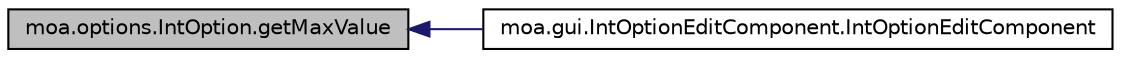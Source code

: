 digraph G
{
  edge [fontname="Helvetica",fontsize="10",labelfontname="Helvetica",labelfontsize="10"];
  node [fontname="Helvetica",fontsize="10",shape=record];
  rankdir=LR;
  Node1 [label="moa.options.IntOption.getMaxValue",height=0.2,width=0.4,color="black", fillcolor="grey75", style="filled" fontcolor="black"];
  Node1 -> Node2 [dir=back,color="midnightblue",fontsize="10",style="solid",fontname="Helvetica"];
  Node2 [label="moa.gui.IntOptionEditComponent.IntOptionEditComponent",height=0.2,width=0.4,color="black", fillcolor="white", style="filled",URL="$classmoa_1_1gui_1_1IntOptionEditComponent.html#a6f25f6848e98a8b707aa0c681799b7a3"];
}
